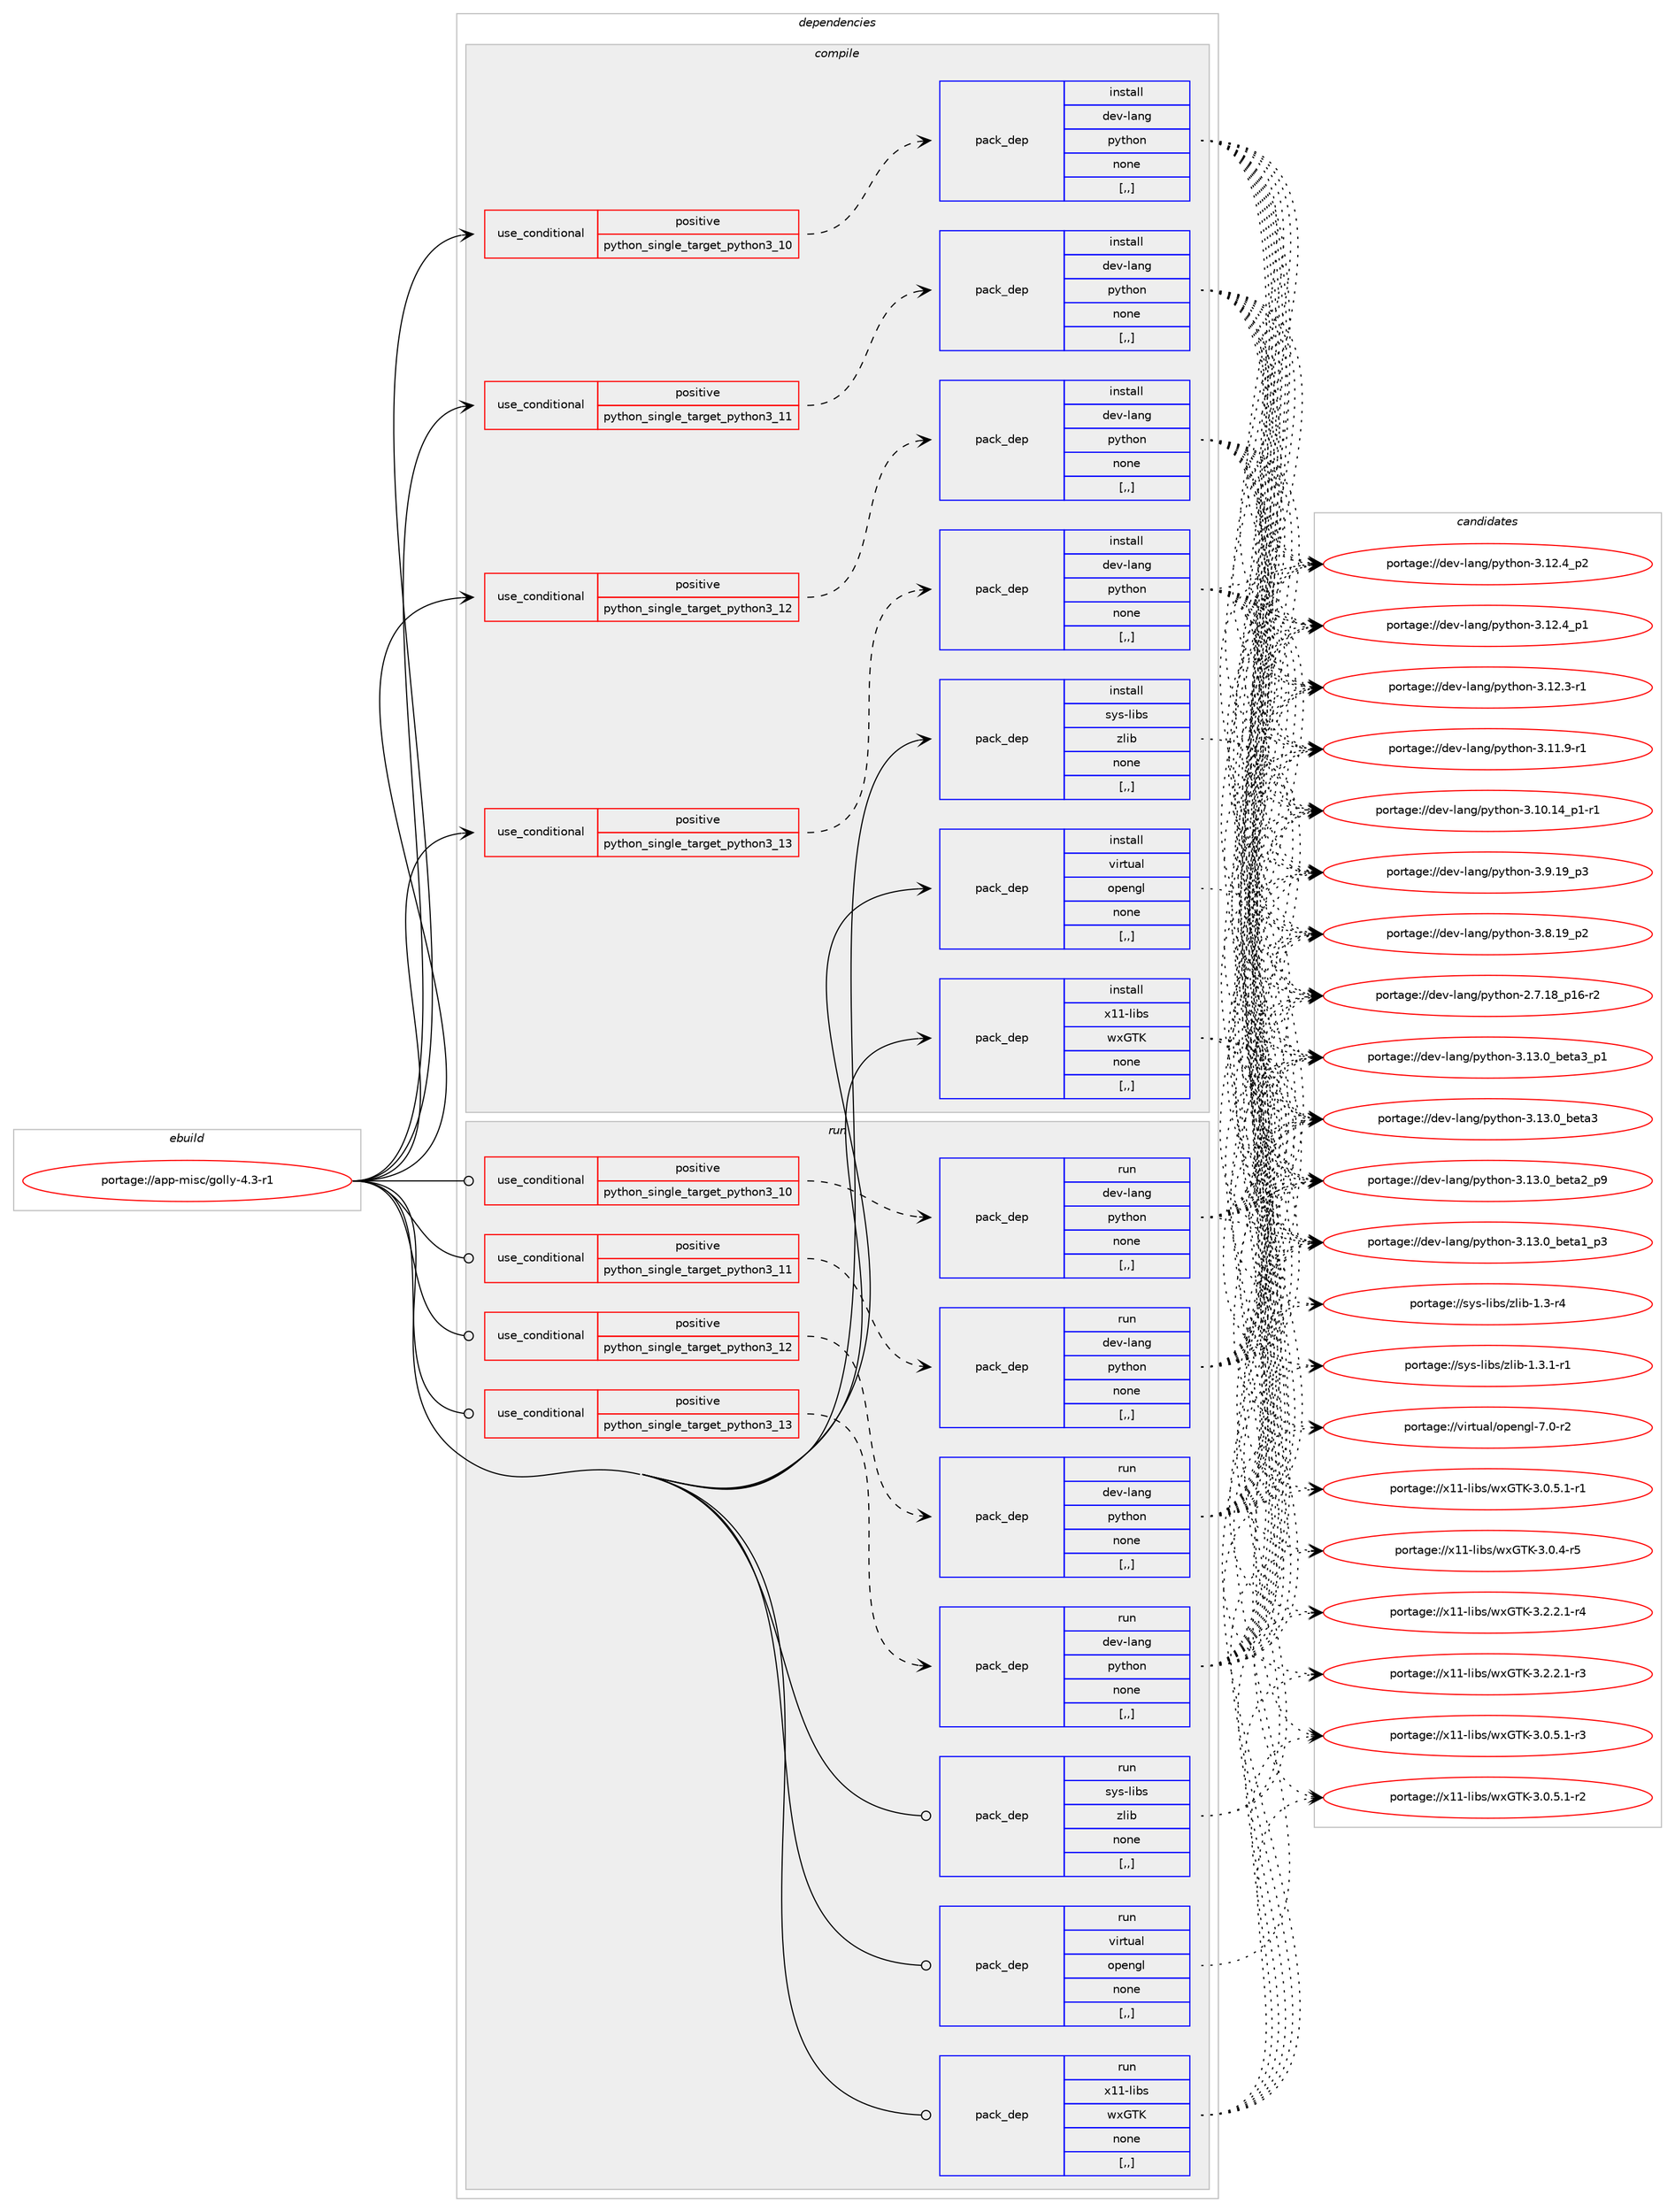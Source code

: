 digraph prolog {

# *************
# Graph options
# *************

newrank=true;
concentrate=true;
compound=true;
graph [rankdir=LR,fontname=Helvetica,fontsize=10,ranksep=1.5];#, ranksep=2.5, nodesep=0.2];
edge  [arrowhead=vee];
node  [fontname=Helvetica,fontsize=10];

# **********
# The ebuild
# **********

subgraph cluster_leftcol {
color=gray;
rank=same;
label=<<i>ebuild</i>>;
id [label="portage://app-misc/golly-4.3-r1", color=red, width=4, href="../app-misc/golly-4.3-r1.svg"];
}

# ****************
# The dependencies
# ****************

subgraph cluster_midcol {
color=gray;
label=<<i>dependencies</i>>;
subgraph cluster_compile {
fillcolor="#eeeeee";
style=filled;
label=<<i>compile</i>>;
subgraph cond11886 {
dependency41168 [label=<<TABLE BORDER="0" CELLBORDER="1" CELLSPACING="0" CELLPADDING="4"><TR><TD ROWSPAN="3" CELLPADDING="10">use_conditional</TD></TR><TR><TD>positive</TD></TR><TR><TD>python_single_target_python3_10</TD></TR></TABLE>>, shape=none, color=red];
subgraph pack28901 {
dependency41169 [label=<<TABLE BORDER="0" CELLBORDER="1" CELLSPACING="0" CELLPADDING="4" WIDTH="220"><TR><TD ROWSPAN="6" CELLPADDING="30">pack_dep</TD></TR><TR><TD WIDTH="110">install</TD></TR><TR><TD>dev-lang</TD></TR><TR><TD>python</TD></TR><TR><TD>none</TD></TR><TR><TD>[,,]</TD></TR></TABLE>>, shape=none, color=blue];
}
dependency41168:e -> dependency41169:w [weight=20,style="dashed",arrowhead="vee"];
}
id:e -> dependency41168:w [weight=20,style="solid",arrowhead="vee"];
subgraph cond11887 {
dependency41170 [label=<<TABLE BORDER="0" CELLBORDER="1" CELLSPACING="0" CELLPADDING="4"><TR><TD ROWSPAN="3" CELLPADDING="10">use_conditional</TD></TR><TR><TD>positive</TD></TR><TR><TD>python_single_target_python3_11</TD></TR></TABLE>>, shape=none, color=red];
subgraph pack28902 {
dependency41171 [label=<<TABLE BORDER="0" CELLBORDER="1" CELLSPACING="0" CELLPADDING="4" WIDTH="220"><TR><TD ROWSPAN="6" CELLPADDING="30">pack_dep</TD></TR><TR><TD WIDTH="110">install</TD></TR><TR><TD>dev-lang</TD></TR><TR><TD>python</TD></TR><TR><TD>none</TD></TR><TR><TD>[,,]</TD></TR></TABLE>>, shape=none, color=blue];
}
dependency41170:e -> dependency41171:w [weight=20,style="dashed",arrowhead="vee"];
}
id:e -> dependency41170:w [weight=20,style="solid",arrowhead="vee"];
subgraph cond11888 {
dependency41172 [label=<<TABLE BORDER="0" CELLBORDER="1" CELLSPACING="0" CELLPADDING="4"><TR><TD ROWSPAN="3" CELLPADDING="10">use_conditional</TD></TR><TR><TD>positive</TD></TR><TR><TD>python_single_target_python3_12</TD></TR></TABLE>>, shape=none, color=red];
subgraph pack28903 {
dependency41173 [label=<<TABLE BORDER="0" CELLBORDER="1" CELLSPACING="0" CELLPADDING="4" WIDTH="220"><TR><TD ROWSPAN="6" CELLPADDING="30">pack_dep</TD></TR><TR><TD WIDTH="110">install</TD></TR><TR><TD>dev-lang</TD></TR><TR><TD>python</TD></TR><TR><TD>none</TD></TR><TR><TD>[,,]</TD></TR></TABLE>>, shape=none, color=blue];
}
dependency41172:e -> dependency41173:w [weight=20,style="dashed",arrowhead="vee"];
}
id:e -> dependency41172:w [weight=20,style="solid",arrowhead="vee"];
subgraph cond11889 {
dependency41174 [label=<<TABLE BORDER="0" CELLBORDER="1" CELLSPACING="0" CELLPADDING="4"><TR><TD ROWSPAN="3" CELLPADDING="10">use_conditional</TD></TR><TR><TD>positive</TD></TR><TR><TD>python_single_target_python3_13</TD></TR></TABLE>>, shape=none, color=red];
subgraph pack28904 {
dependency41175 [label=<<TABLE BORDER="0" CELLBORDER="1" CELLSPACING="0" CELLPADDING="4" WIDTH="220"><TR><TD ROWSPAN="6" CELLPADDING="30">pack_dep</TD></TR><TR><TD WIDTH="110">install</TD></TR><TR><TD>dev-lang</TD></TR><TR><TD>python</TD></TR><TR><TD>none</TD></TR><TR><TD>[,,]</TD></TR></TABLE>>, shape=none, color=blue];
}
dependency41174:e -> dependency41175:w [weight=20,style="dashed",arrowhead="vee"];
}
id:e -> dependency41174:w [weight=20,style="solid",arrowhead="vee"];
subgraph pack28905 {
dependency41176 [label=<<TABLE BORDER="0" CELLBORDER="1" CELLSPACING="0" CELLPADDING="4" WIDTH="220"><TR><TD ROWSPAN="6" CELLPADDING="30">pack_dep</TD></TR><TR><TD WIDTH="110">install</TD></TR><TR><TD>sys-libs</TD></TR><TR><TD>zlib</TD></TR><TR><TD>none</TD></TR><TR><TD>[,,]</TD></TR></TABLE>>, shape=none, color=blue];
}
id:e -> dependency41176:w [weight=20,style="solid",arrowhead="vee"];
subgraph pack28906 {
dependency41177 [label=<<TABLE BORDER="0" CELLBORDER="1" CELLSPACING="0" CELLPADDING="4" WIDTH="220"><TR><TD ROWSPAN="6" CELLPADDING="30">pack_dep</TD></TR><TR><TD WIDTH="110">install</TD></TR><TR><TD>virtual</TD></TR><TR><TD>opengl</TD></TR><TR><TD>none</TD></TR><TR><TD>[,,]</TD></TR></TABLE>>, shape=none, color=blue];
}
id:e -> dependency41177:w [weight=20,style="solid",arrowhead="vee"];
subgraph pack28907 {
dependency41178 [label=<<TABLE BORDER="0" CELLBORDER="1" CELLSPACING="0" CELLPADDING="4" WIDTH="220"><TR><TD ROWSPAN="6" CELLPADDING="30">pack_dep</TD></TR><TR><TD WIDTH="110">install</TD></TR><TR><TD>x11-libs</TD></TR><TR><TD>wxGTK</TD></TR><TR><TD>none</TD></TR><TR><TD>[,,]</TD></TR></TABLE>>, shape=none, color=blue];
}
id:e -> dependency41178:w [weight=20,style="solid",arrowhead="vee"];
}
subgraph cluster_compileandrun {
fillcolor="#eeeeee";
style=filled;
label=<<i>compile and run</i>>;
}
subgraph cluster_run {
fillcolor="#eeeeee";
style=filled;
label=<<i>run</i>>;
subgraph cond11890 {
dependency41179 [label=<<TABLE BORDER="0" CELLBORDER="1" CELLSPACING="0" CELLPADDING="4"><TR><TD ROWSPAN="3" CELLPADDING="10">use_conditional</TD></TR><TR><TD>positive</TD></TR><TR><TD>python_single_target_python3_10</TD></TR></TABLE>>, shape=none, color=red];
subgraph pack28908 {
dependency41180 [label=<<TABLE BORDER="0" CELLBORDER="1" CELLSPACING="0" CELLPADDING="4" WIDTH="220"><TR><TD ROWSPAN="6" CELLPADDING="30">pack_dep</TD></TR><TR><TD WIDTH="110">run</TD></TR><TR><TD>dev-lang</TD></TR><TR><TD>python</TD></TR><TR><TD>none</TD></TR><TR><TD>[,,]</TD></TR></TABLE>>, shape=none, color=blue];
}
dependency41179:e -> dependency41180:w [weight=20,style="dashed",arrowhead="vee"];
}
id:e -> dependency41179:w [weight=20,style="solid",arrowhead="odot"];
subgraph cond11891 {
dependency41181 [label=<<TABLE BORDER="0" CELLBORDER="1" CELLSPACING="0" CELLPADDING="4"><TR><TD ROWSPAN="3" CELLPADDING="10">use_conditional</TD></TR><TR><TD>positive</TD></TR><TR><TD>python_single_target_python3_11</TD></TR></TABLE>>, shape=none, color=red];
subgraph pack28909 {
dependency41182 [label=<<TABLE BORDER="0" CELLBORDER="1" CELLSPACING="0" CELLPADDING="4" WIDTH="220"><TR><TD ROWSPAN="6" CELLPADDING="30">pack_dep</TD></TR><TR><TD WIDTH="110">run</TD></TR><TR><TD>dev-lang</TD></TR><TR><TD>python</TD></TR><TR><TD>none</TD></TR><TR><TD>[,,]</TD></TR></TABLE>>, shape=none, color=blue];
}
dependency41181:e -> dependency41182:w [weight=20,style="dashed",arrowhead="vee"];
}
id:e -> dependency41181:w [weight=20,style="solid",arrowhead="odot"];
subgraph cond11892 {
dependency41183 [label=<<TABLE BORDER="0" CELLBORDER="1" CELLSPACING="0" CELLPADDING="4"><TR><TD ROWSPAN="3" CELLPADDING="10">use_conditional</TD></TR><TR><TD>positive</TD></TR><TR><TD>python_single_target_python3_12</TD></TR></TABLE>>, shape=none, color=red];
subgraph pack28910 {
dependency41184 [label=<<TABLE BORDER="0" CELLBORDER="1" CELLSPACING="0" CELLPADDING="4" WIDTH="220"><TR><TD ROWSPAN="6" CELLPADDING="30">pack_dep</TD></TR><TR><TD WIDTH="110">run</TD></TR><TR><TD>dev-lang</TD></TR><TR><TD>python</TD></TR><TR><TD>none</TD></TR><TR><TD>[,,]</TD></TR></TABLE>>, shape=none, color=blue];
}
dependency41183:e -> dependency41184:w [weight=20,style="dashed",arrowhead="vee"];
}
id:e -> dependency41183:w [weight=20,style="solid",arrowhead="odot"];
subgraph cond11893 {
dependency41185 [label=<<TABLE BORDER="0" CELLBORDER="1" CELLSPACING="0" CELLPADDING="4"><TR><TD ROWSPAN="3" CELLPADDING="10">use_conditional</TD></TR><TR><TD>positive</TD></TR><TR><TD>python_single_target_python3_13</TD></TR></TABLE>>, shape=none, color=red];
subgraph pack28911 {
dependency41186 [label=<<TABLE BORDER="0" CELLBORDER="1" CELLSPACING="0" CELLPADDING="4" WIDTH="220"><TR><TD ROWSPAN="6" CELLPADDING="30">pack_dep</TD></TR><TR><TD WIDTH="110">run</TD></TR><TR><TD>dev-lang</TD></TR><TR><TD>python</TD></TR><TR><TD>none</TD></TR><TR><TD>[,,]</TD></TR></TABLE>>, shape=none, color=blue];
}
dependency41185:e -> dependency41186:w [weight=20,style="dashed",arrowhead="vee"];
}
id:e -> dependency41185:w [weight=20,style="solid",arrowhead="odot"];
subgraph pack28912 {
dependency41187 [label=<<TABLE BORDER="0" CELLBORDER="1" CELLSPACING="0" CELLPADDING="4" WIDTH="220"><TR><TD ROWSPAN="6" CELLPADDING="30">pack_dep</TD></TR><TR><TD WIDTH="110">run</TD></TR><TR><TD>sys-libs</TD></TR><TR><TD>zlib</TD></TR><TR><TD>none</TD></TR><TR><TD>[,,]</TD></TR></TABLE>>, shape=none, color=blue];
}
id:e -> dependency41187:w [weight=20,style="solid",arrowhead="odot"];
subgraph pack28913 {
dependency41188 [label=<<TABLE BORDER="0" CELLBORDER="1" CELLSPACING="0" CELLPADDING="4" WIDTH="220"><TR><TD ROWSPAN="6" CELLPADDING="30">pack_dep</TD></TR><TR><TD WIDTH="110">run</TD></TR><TR><TD>virtual</TD></TR><TR><TD>opengl</TD></TR><TR><TD>none</TD></TR><TR><TD>[,,]</TD></TR></TABLE>>, shape=none, color=blue];
}
id:e -> dependency41188:w [weight=20,style="solid",arrowhead="odot"];
subgraph pack28914 {
dependency41189 [label=<<TABLE BORDER="0" CELLBORDER="1" CELLSPACING="0" CELLPADDING="4" WIDTH="220"><TR><TD ROWSPAN="6" CELLPADDING="30">pack_dep</TD></TR><TR><TD WIDTH="110">run</TD></TR><TR><TD>x11-libs</TD></TR><TR><TD>wxGTK</TD></TR><TR><TD>none</TD></TR><TR><TD>[,,]</TD></TR></TABLE>>, shape=none, color=blue];
}
id:e -> dependency41189:w [weight=20,style="solid",arrowhead="odot"];
}
}

# **************
# The candidates
# **************

subgraph cluster_choices {
rank=same;
color=gray;
label=<<i>candidates</i>>;

subgraph choice28901 {
color=black;
nodesep=1;
choice10010111845108971101034711212111610411111045514649514648959810111697519511249 [label="portage://dev-lang/python-3.13.0_beta3_p1", color=red, width=4,href="../dev-lang/python-3.13.0_beta3_p1.svg"];
choice1001011184510897110103471121211161041111104551464951464895981011169751 [label="portage://dev-lang/python-3.13.0_beta3", color=red, width=4,href="../dev-lang/python-3.13.0_beta3.svg"];
choice10010111845108971101034711212111610411111045514649514648959810111697509511257 [label="portage://dev-lang/python-3.13.0_beta2_p9", color=red, width=4,href="../dev-lang/python-3.13.0_beta2_p9.svg"];
choice10010111845108971101034711212111610411111045514649514648959810111697499511251 [label="portage://dev-lang/python-3.13.0_beta1_p3", color=red, width=4,href="../dev-lang/python-3.13.0_beta1_p3.svg"];
choice100101118451089711010347112121116104111110455146495046529511250 [label="portage://dev-lang/python-3.12.4_p2", color=red, width=4,href="../dev-lang/python-3.12.4_p2.svg"];
choice100101118451089711010347112121116104111110455146495046529511249 [label="portage://dev-lang/python-3.12.4_p1", color=red, width=4,href="../dev-lang/python-3.12.4_p1.svg"];
choice100101118451089711010347112121116104111110455146495046514511449 [label="portage://dev-lang/python-3.12.3-r1", color=red, width=4,href="../dev-lang/python-3.12.3-r1.svg"];
choice100101118451089711010347112121116104111110455146494946574511449 [label="portage://dev-lang/python-3.11.9-r1", color=red, width=4,href="../dev-lang/python-3.11.9-r1.svg"];
choice100101118451089711010347112121116104111110455146494846495295112494511449 [label="portage://dev-lang/python-3.10.14_p1-r1", color=red, width=4,href="../dev-lang/python-3.10.14_p1-r1.svg"];
choice100101118451089711010347112121116104111110455146574649579511251 [label="portage://dev-lang/python-3.9.19_p3", color=red, width=4,href="../dev-lang/python-3.9.19_p3.svg"];
choice100101118451089711010347112121116104111110455146564649579511250 [label="portage://dev-lang/python-3.8.19_p2", color=red, width=4,href="../dev-lang/python-3.8.19_p2.svg"];
choice100101118451089711010347112121116104111110455046554649569511249544511450 [label="portage://dev-lang/python-2.7.18_p16-r2", color=red, width=4,href="../dev-lang/python-2.7.18_p16-r2.svg"];
dependency41169:e -> choice10010111845108971101034711212111610411111045514649514648959810111697519511249:w [style=dotted,weight="100"];
dependency41169:e -> choice1001011184510897110103471121211161041111104551464951464895981011169751:w [style=dotted,weight="100"];
dependency41169:e -> choice10010111845108971101034711212111610411111045514649514648959810111697509511257:w [style=dotted,weight="100"];
dependency41169:e -> choice10010111845108971101034711212111610411111045514649514648959810111697499511251:w [style=dotted,weight="100"];
dependency41169:e -> choice100101118451089711010347112121116104111110455146495046529511250:w [style=dotted,weight="100"];
dependency41169:e -> choice100101118451089711010347112121116104111110455146495046529511249:w [style=dotted,weight="100"];
dependency41169:e -> choice100101118451089711010347112121116104111110455146495046514511449:w [style=dotted,weight="100"];
dependency41169:e -> choice100101118451089711010347112121116104111110455146494946574511449:w [style=dotted,weight="100"];
dependency41169:e -> choice100101118451089711010347112121116104111110455146494846495295112494511449:w [style=dotted,weight="100"];
dependency41169:e -> choice100101118451089711010347112121116104111110455146574649579511251:w [style=dotted,weight="100"];
dependency41169:e -> choice100101118451089711010347112121116104111110455146564649579511250:w [style=dotted,weight="100"];
dependency41169:e -> choice100101118451089711010347112121116104111110455046554649569511249544511450:w [style=dotted,weight="100"];
}
subgraph choice28902 {
color=black;
nodesep=1;
choice10010111845108971101034711212111610411111045514649514648959810111697519511249 [label="portage://dev-lang/python-3.13.0_beta3_p1", color=red, width=4,href="../dev-lang/python-3.13.0_beta3_p1.svg"];
choice1001011184510897110103471121211161041111104551464951464895981011169751 [label="portage://dev-lang/python-3.13.0_beta3", color=red, width=4,href="../dev-lang/python-3.13.0_beta3.svg"];
choice10010111845108971101034711212111610411111045514649514648959810111697509511257 [label="portage://dev-lang/python-3.13.0_beta2_p9", color=red, width=4,href="../dev-lang/python-3.13.0_beta2_p9.svg"];
choice10010111845108971101034711212111610411111045514649514648959810111697499511251 [label="portage://dev-lang/python-3.13.0_beta1_p3", color=red, width=4,href="../dev-lang/python-3.13.0_beta1_p3.svg"];
choice100101118451089711010347112121116104111110455146495046529511250 [label="portage://dev-lang/python-3.12.4_p2", color=red, width=4,href="../dev-lang/python-3.12.4_p2.svg"];
choice100101118451089711010347112121116104111110455146495046529511249 [label="portage://dev-lang/python-3.12.4_p1", color=red, width=4,href="../dev-lang/python-3.12.4_p1.svg"];
choice100101118451089711010347112121116104111110455146495046514511449 [label="portage://dev-lang/python-3.12.3-r1", color=red, width=4,href="../dev-lang/python-3.12.3-r1.svg"];
choice100101118451089711010347112121116104111110455146494946574511449 [label="portage://dev-lang/python-3.11.9-r1", color=red, width=4,href="../dev-lang/python-3.11.9-r1.svg"];
choice100101118451089711010347112121116104111110455146494846495295112494511449 [label="portage://dev-lang/python-3.10.14_p1-r1", color=red, width=4,href="../dev-lang/python-3.10.14_p1-r1.svg"];
choice100101118451089711010347112121116104111110455146574649579511251 [label="portage://dev-lang/python-3.9.19_p3", color=red, width=4,href="../dev-lang/python-3.9.19_p3.svg"];
choice100101118451089711010347112121116104111110455146564649579511250 [label="portage://dev-lang/python-3.8.19_p2", color=red, width=4,href="../dev-lang/python-3.8.19_p2.svg"];
choice100101118451089711010347112121116104111110455046554649569511249544511450 [label="portage://dev-lang/python-2.7.18_p16-r2", color=red, width=4,href="../dev-lang/python-2.7.18_p16-r2.svg"];
dependency41171:e -> choice10010111845108971101034711212111610411111045514649514648959810111697519511249:w [style=dotted,weight="100"];
dependency41171:e -> choice1001011184510897110103471121211161041111104551464951464895981011169751:w [style=dotted,weight="100"];
dependency41171:e -> choice10010111845108971101034711212111610411111045514649514648959810111697509511257:w [style=dotted,weight="100"];
dependency41171:e -> choice10010111845108971101034711212111610411111045514649514648959810111697499511251:w [style=dotted,weight="100"];
dependency41171:e -> choice100101118451089711010347112121116104111110455146495046529511250:w [style=dotted,weight="100"];
dependency41171:e -> choice100101118451089711010347112121116104111110455146495046529511249:w [style=dotted,weight="100"];
dependency41171:e -> choice100101118451089711010347112121116104111110455146495046514511449:w [style=dotted,weight="100"];
dependency41171:e -> choice100101118451089711010347112121116104111110455146494946574511449:w [style=dotted,weight="100"];
dependency41171:e -> choice100101118451089711010347112121116104111110455146494846495295112494511449:w [style=dotted,weight="100"];
dependency41171:e -> choice100101118451089711010347112121116104111110455146574649579511251:w [style=dotted,weight="100"];
dependency41171:e -> choice100101118451089711010347112121116104111110455146564649579511250:w [style=dotted,weight="100"];
dependency41171:e -> choice100101118451089711010347112121116104111110455046554649569511249544511450:w [style=dotted,weight="100"];
}
subgraph choice28903 {
color=black;
nodesep=1;
choice10010111845108971101034711212111610411111045514649514648959810111697519511249 [label="portage://dev-lang/python-3.13.0_beta3_p1", color=red, width=4,href="../dev-lang/python-3.13.0_beta3_p1.svg"];
choice1001011184510897110103471121211161041111104551464951464895981011169751 [label="portage://dev-lang/python-3.13.0_beta3", color=red, width=4,href="../dev-lang/python-3.13.0_beta3.svg"];
choice10010111845108971101034711212111610411111045514649514648959810111697509511257 [label="portage://dev-lang/python-3.13.0_beta2_p9", color=red, width=4,href="../dev-lang/python-3.13.0_beta2_p9.svg"];
choice10010111845108971101034711212111610411111045514649514648959810111697499511251 [label="portage://dev-lang/python-3.13.0_beta1_p3", color=red, width=4,href="../dev-lang/python-3.13.0_beta1_p3.svg"];
choice100101118451089711010347112121116104111110455146495046529511250 [label="portage://dev-lang/python-3.12.4_p2", color=red, width=4,href="../dev-lang/python-3.12.4_p2.svg"];
choice100101118451089711010347112121116104111110455146495046529511249 [label="portage://dev-lang/python-3.12.4_p1", color=red, width=4,href="../dev-lang/python-3.12.4_p1.svg"];
choice100101118451089711010347112121116104111110455146495046514511449 [label="portage://dev-lang/python-3.12.3-r1", color=red, width=4,href="../dev-lang/python-3.12.3-r1.svg"];
choice100101118451089711010347112121116104111110455146494946574511449 [label="portage://dev-lang/python-3.11.9-r1", color=red, width=4,href="../dev-lang/python-3.11.9-r1.svg"];
choice100101118451089711010347112121116104111110455146494846495295112494511449 [label="portage://dev-lang/python-3.10.14_p1-r1", color=red, width=4,href="../dev-lang/python-3.10.14_p1-r1.svg"];
choice100101118451089711010347112121116104111110455146574649579511251 [label="portage://dev-lang/python-3.9.19_p3", color=red, width=4,href="../dev-lang/python-3.9.19_p3.svg"];
choice100101118451089711010347112121116104111110455146564649579511250 [label="portage://dev-lang/python-3.8.19_p2", color=red, width=4,href="../dev-lang/python-3.8.19_p2.svg"];
choice100101118451089711010347112121116104111110455046554649569511249544511450 [label="portage://dev-lang/python-2.7.18_p16-r2", color=red, width=4,href="../dev-lang/python-2.7.18_p16-r2.svg"];
dependency41173:e -> choice10010111845108971101034711212111610411111045514649514648959810111697519511249:w [style=dotted,weight="100"];
dependency41173:e -> choice1001011184510897110103471121211161041111104551464951464895981011169751:w [style=dotted,weight="100"];
dependency41173:e -> choice10010111845108971101034711212111610411111045514649514648959810111697509511257:w [style=dotted,weight="100"];
dependency41173:e -> choice10010111845108971101034711212111610411111045514649514648959810111697499511251:w [style=dotted,weight="100"];
dependency41173:e -> choice100101118451089711010347112121116104111110455146495046529511250:w [style=dotted,weight="100"];
dependency41173:e -> choice100101118451089711010347112121116104111110455146495046529511249:w [style=dotted,weight="100"];
dependency41173:e -> choice100101118451089711010347112121116104111110455146495046514511449:w [style=dotted,weight="100"];
dependency41173:e -> choice100101118451089711010347112121116104111110455146494946574511449:w [style=dotted,weight="100"];
dependency41173:e -> choice100101118451089711010347112121116104111110455146494846495295112494511449:w [style=dotted,weight="100"];
dependency41173:e -> choice100101118451089711010347112121116104111110455146574649579511251:w [style=dotted,weight="100"];
dependency41173:e -> choice100101118451089711010347112121116104111110455146564649579511250:w [style=dotted,weight="100"];
dependency41173:e -> choice100101118451089711010347112121116104111110455046554649569511249544511450:w [style=dotted,weight="100"];
}
subgraph choice28904 {
color=black;
nodesep=1;
choice10010111845108971101034711212111610411111045514649514648959810111697519511249 [label="portage://dev-lang/python-3.13.0_beta3_p1", color=red, width=4,href="../dev-lang/python-3.13.0_beta3_p1.svg"];
choice1001011184510897110103471121211161041111104551464951464895981011169751 [label="portage://dev-lang/python-3.13.0_beta3", color=red, width=4,href="../dev-lang/python-3.13.0_beta3.svg"];
choice10010111845108971101034711212111610411111045514649514648959810111697509511257 [label="portage://dev-lang/python-3.13.0_beta2_p9", color=red, width=4,href="../dev-lang/python-3.13.0_beta2_p9.svg"];
choice10010111845108971101034711212111610411111045514649514648959810111697499511251 [label="portage://dev-lang/python-3.13.0_beta1_p3", color=red, width=4,href="../dev-lang/python-3.13.0_beta1_p3.svg"];
choice100101118451089711010347112121116104111110455146495046529511250 [label="portage://dev-lang/python-3.12.4_p2", color=red, width=4,href="../dev-lang/python-3.12.4_p2.svg"];
choice100101118451089711010347112121116104111110455146495046529511249 [label="portage://dev-lang/python-3.12.4_p1", color=red, width=4,href="../dev-lang/python-3.12.4_p1.svg"];
choice100101118451089711010347112121116104111110455146495046514511449 [label="portage://dev-lang/python-3.12.3-r1", color=red, width=4,href="../dev-lang/python-3.12.3-r1.svg"];
choice100101118451089711010347112121116104111110455146494946574511449 [label="portage://dev-lang/python-3.11.9-r1", color=red, width=4,href="../dev-lang/python-3.11.9-r1.svg"];
choice100101118451089711010347112121116104111110455146494846495295112494511449 [label="portage://dev-lang/python-3.10.14_p1-r1", color=red, width=4,href="../dev-lang/python-3.10.14_p1-r1.svg"];
choice100101118451089711010347112121116104111110455146574649579511251 [label="portage://dev-lang/python-3.9.19_p3", color=red, width=4,href="../dev-lang/python-3.9.19_p3.svg"];
choice100101118451089711010347112121116104111110455146564649579511250 [label="portage://dev-lang/python-3.8.19_p2", color=red, width=4,href="../dev-lang/python-3.8.19_p2.svg"];
choice100101118451089711010347112121116104111110455046554649569511249544511450 [label="portage://dev-lang/python-2.7.18_p16-r2", color=red, width=4,href="../dev-lang/python-2.7.18_p16-r2.svg"];
dependency41175:e -> choice10010111845108971101034711212111610411111045514649514648959810111697519511249:w [style=dotted,weight="100"];
dependency41175:e -> choice1001011184510897110103471121211161041111104551464951464895981011169751:w [style=dotted,weight="100"];
dependency41175:e -> choice10010111845108971101034711212111610411111045514649514648959810111697509511257:w [style=dotted,weight="100"];
dependency41175:e -> choice10010111845108971101034711212111610411111045514649514648959810111697499511251:w [style=dotted,weight="100"];
dependency41175:e -> choice100101118451089711010347112121116104111110455146495046529511250:w [style=dotted,weight="100"];
dependency41175:e -> choice100101118451089711010347112121116104111110455146495046529511249:w [style=dotted,weight="100"];
dependency41175:e -> choice100101118451089711010347112121116104111110455146495046514511449:w [style=dotted,weight="100"];
dependency41175:e -> choice100101118451089711010347112121116104111110455146494946574511449:w [style=dotted,weight="100"];
dependency41175:e -> choice100101118451089711010347112121116104111110455146494846495295112494511449:w [style=dotted,weight="100"];
dependency41175:e -> choice100101118451089711010347112121116104111110455146574649579511251:w [style=dotted,weight="100"];
dependency41175:e -> choice100101118451089711010347112121116104111110455146564649579511250:w [style=dotted,weight="100"];
dependency41175:e -> choice100101118451089711010347112121116104111110455046554649569511249544511450:w [style=dotted,weight="100"];
}
subgraph choice28905 {
color=black;
nodesep=1;
choice115121115451081059811547122108105984549465146494511449 [label="portage://sys-libs/zlib-1.3.1-r1", color=red, width=4,href="../sys-libs/zlib-1.3.1-r1.svg"];
choice11512111545108105981154712210810598454946514511452 [label="portage://sys-libs/zlib-1.3-r4", color=red, width=4,href="../sys-libs/zlib-1.3-r4.svg"];
dependency41176:e -> choice115121115451081059811547122108105984549465146494511449:w [style=dotted,weight="100"];
dependency41176:e -> choice11512111545108105981154712210810598454946514511452:w [style=dotted,weight="100"];
}
subgraph choice28906 {
color=black;
nodesep=1;
choice1181051141161179710847111112101110103108455546484511450 [label="portage://virtual/opengl-7.0-r2", color=red, width=4,href="../virtual/opengl-7.0-r2.svg"];
dependency41177:e -> choice1181051141161179710847111112101110103108455546484511450:w [style=dotted,weight="100"];
}
subgraph choice28907 {
color=black;
nodesep=1;
choice120494945108105981154711912071847545514650465046494511452 [label="portage://x11-libs/wxGTK-3.2.2.1-r4", color=red, width=4,href="../x11-libs/wxGTK-3.2.2.1-r4.svg"];
choice120494945108105981154711912071847545514650465046494511451 [label="portage://x11-libs/wxGTK-3.2.2.1-r3", color=red, width=4,href="../x11-libs/wxGTK-3.2.2.1-r3.svg"];
choice120494945108105981154711912071847545514648465346494511451 [label="portage://x11-libs/wxGTK-3.0.5.1-r3", color=red, width=4,href="../x11-libs/wxGTK-3.0.5.1-r3.svg"];
choice120494945108105981154711912071847545514648465346494511450 [label="portage://x11-libs/wxGTK-3.0.5.1-r2", color=red, width=4,href="../x11-libs/wxGTK-3.0.5.1-r2.svg"];
choice120494945108105981154711912071847545514648465346494511449 [label="portage://x11-libs/wxGTK-3.0.5.1-r1", color=red, width=4,href="../x11-libs/wxGTK-3.0.5.1-r1.svg"];
choice12049494510810598115471191207184754551464846524511453 [label="portage://x11-libs/wxGTK-3.0.4-r5", color=red, width=4,href="../x11-libs/wxGTK-3.0.4-r5.svg"];
dependency41178:e -> choice120494945108105981154711912071847545514650465046494511452:w [style=dotted,weight="100"];
dependency41178:e -> choice120494945108105981154711912071847545514650465046494511451:w [style=dotted,weight="100"];
dependency41178:e -> choice120494945108105981154711912071847545514648465346494511451:w [style=dotted,weight="100"];
dependency41178:e -> choice120494945108105981154711912071847545514648465346494511450:w [style=dotted,weight="100"];
dependency41178:e -> choice120494945108105981154711912071847545514648465346494511449:w [style=dotted,weight="100"];
dependency41178:e -> choice12049494510810598115471191207184754551464846524511453:w [style=dotted,weight="100"];
}
subgraph choice28908 {
color=black;
nodesep=1;
choice10010111845108971101034711212111610411111045514649514648959810111697519511249 [label="portage://dev-lang/python-3.13.0_beta3_p1", color=red, width=4,href="../dev-lang/python-3.13.0_beta3_p1.svg"];
choice1001011184510897110103471121211161041111104551464951464895981011169751 [label="portage://dev-lang/python-3.13.0_beta3", color=red, width=4,href="../dev-lang/python-3.13.0_beta3.svg"];
choice10010111845108971101034711212111610411111045514649514648959810111697509511257 [label="portage://dev-lang/python-3.13.0_beta2_p9", color=red, width=4,href="../dev-lang/python-3.13.0_beta2_p9.svg"];
choice10010111845108971101034711212111610411111045514649514648959810111697499511251 [label="portage://dev-lang/python-3.13.0_beta1_p3", color=red, width=4,href="../dev-lang/python-3.13.0_beta1_p3.svg"];
choice100101118451089711010347112121116104111110455146495046529511250 [label="portage://dev-lang/python-3.12.4_p2", color=red, width=4,href="../dev-lang/python-3.12.4_p2.svg"];
choice100101118451089711010347112121116104111110455146495046529511249 [label="portage://dev-lang/python-3.12.4_p1", color=red, width=4,href="../dev-lang/python-3.12.4_p1.svg"];
choice100101118451089711010347112121116104111110455146495046514511449 [label="portage://dev-lang/python-3.12.3-r1", color=red, width=4,href="../dev-lang/python-3.12.3-r1.svg"];
choice100101118451089711010347112121116104111110455146494946574511449 [label="portage://dev-lang/python-3.11.9-r1", color=red, width=4,href="../dev-lang/python-3.11.9-r1.svg"];
choice100101118451089711010347112121116104111110455146494846495295112494511449 [label="portage://dev-lang/python-3.10.14_p1-r1", color=red, width=4,href="../dev-lang/python-3.10.14_p1-r1.svg"];
choice100101118451089711010347112121116104111110455146574649579511251 [label="portage://dev-lang/python-3.9.19_p3", color=red, width=4,href="../dev-lang/python-3.9.19_p3.svg"];
choice100101118451089711010347112121116104111110455146564649579511250 [label="portage://dev-lang/python-3.8.19_p2", color=red, width=4,href="../dev-lang/python-3.8.19_p2.svg"];
choice100101118451089711010347112121116104111110455046554649569511249544511450 [label="portage://dev-lang/python-2.7.18_p16-r2", color=red, width=4,href="../dev-lang/python-2.7.18_p16-r2.svg"];
dependency41180:e -> choice10010111845108971101034711212111610411111045514649514648959810111697519511249:w [style=dotted,weight="100"];
dependency41180:e -> choice1001011184510897110103471121211161041111104551464951464895981011169751:w [style=dotted,weight="100"];
dependency41180:e -> choice10010111845108971101034711212111610411111045514649514648959810111697509511257:w [style=dotted,weight="100"];
dependency41180:e -> choice10010111845108971101034711212111610411111045514649514648959810111697499511251:w [style=dotted,weight="100"];
dependency41180:e -> choice100101118451089711010347112121116104111110455146495046529511250:w [style=dotted,weight="100"];
dependency41180:e -> choice100101118451089711010347112121116104111110455146495046529511249:w [style=dotted,weight="100"];
dependency41180:e -> choice100101118451089711010347112121116104111110455146495046514511449:w [style=dotted,weight="100"];
dependency41180:e -> choice100101118451089711010347112121116104111110455146494946574511449:w [style=dotted,weight="100"];
dependency41180:e -> choice100101118451089711010347112121116104111110455146494846495295112494511449:w [style=dotted,weight="100"];
dependency41180:e -> choice100101118451089711010347112121116104111110455146574649579511251:w [style=dotted,weight="100"];
dependency41180:e -> choice100101118451089711010347112121116104111110455146564649579511250:w [style=dotted,weight="100"];
dependency41180:e -> choice100101118451089711010347112121116104111110455046554649569511249544511450:w [style=dotted,weight="100"];
}
subgraph choice28909 {
color=black;
nodesep=1;
choice10010111845108971101034711212111610411111045514649514648959810111697519511249 [label="portage://dev-lang/python-3.13.0_beta3_p1", color=red, width=4,href="../dev-lang/python-3.13.0_beta3_p1.svg"];
choice1001011184510897110103471121211161041111104551464951464895981011169751 [label="portage://dev-lang/python-3.13.0_beta3", color=red, width=4,href="../dev-lang/python-3.13.0_beta3.svg"];
choice10010111845108971101034711212111610411111045514649514648959810111697509511257 [label="portage://dev-lang/python-3.13.0_beta2_p9", color=red, width=4,href="../dev-lang/python-3.13.0_beta2_p9.svg"];
choice10010111845108971101034711212111610411111045514649514648959810111697499511251 [label="portage://dev-lang/python-3.13.0_beta1_p3", color=red, width=4,href="../dev-lang/python-3.13.0_beta1_p3.svg"];
choice100101118451089711010347112121116104111110455146495046529511250 [label="portage://dev-lang/python-3.12.4_p2", color=red, width=4,href="../dev-lang/python-3.12.4_p2.svg"];
choice100101118451089711010347112121116104111110455146495046529511249 [label="portage://dev-lang/python-3.12.4_p1", color=red, width=4,href="../dev-lang/python-3.12.4_p1.svg"];
choice100101118451089711010347112121116104111110455146495046514511449 [label="portage://dev-lang/python-3.12.3-r1", color=red, width=4,href="../dev-lang/python-3.12.3-r1.svg"];
choice100101118451089711010347112121116104111110455146494946574511449 [label="portage://dev-lang/python-3.11.9-r1", color=red, width=4,href="../dev-lang/python-3.11.9-r1.svg"];
choice100101118451089711010347112121116104111110455146494846495295112494511449 [label="portage://dev-lang/python-3.10.14_p1-r1", color=red, width=4,href="../dev-lang/python-3.10.14_p1-r1.svg"];
choice100101118451089711010347112121116104111110455146574649579511251 [label="portage://dev-lang/python-3.9.19_p3", color=red, width=4,href="../dev-lang/python-3.9.19_p3.svg"];
choice100101118451089711010347112121116104111110455146564649579511250 [label="portage://dev-lang/python-3.8.19_p2", color=red, width=4,href="../dev-lang/python-3.8.19_p2.svg"];
choice100101118451089711010347112121116104111110455046554649569511249544511450 [label="portage://dev-lang/python-2.7.18_p16-r2", color=red, width=4,href="../dev-lang/python-2.7.18_p16-r2.svg"];
dependency41182:e -> choice10010111845108971101034711212111610411111045514649514648959810111697519511249:w [style=dotted,weight="100"];
dependency41182:e -> choice1001011184510897110103471121211161041111104551464951464895981011169751:w [style=dotted,weight="100"];
dependency41182:e -> choice10010111845108971101034711212111610411111045514649514648959810111697509511257:w [style=dotted,weight="100"];
dependency41182:e -> choice10010111845108971101034711212111610411111045514649514648959810111697499511251:w [style=dotted,weight="100"];
dependency41182:e -> choice100101118451089711010347112121116104111110455146495046529511250:w [style=dotted,weight="100"];
dependency41182:e -> choice100101118451089711010347112121116104111110455146495046529511249:w [style=dotted,weight="100"];
dependency41182:e -> choice100101118451089711010347112121116104111110455146495046514511449:w [style=dotted,weight="100"];
dependency41182:e -> choice100101118451089711010347112121116104111110455146494946574511449:w [style=dotted,weight="100"];
dependency41182:e -> choice100101118451089711010347112121116104111110455146494846495295112494511449:w [style=dotted,weight="100"];
dependency41182:e -> choice100101118451089711010347112121116104111110455146574649579511251:w [style=dotted,weight="100"];
dependency41182:e -> choice100101118451089711010347112121116104111110455146564649579511250:w [style=dotted,weight="100"];
dependency41182:e -> choice100101118451089711010347112121116104111110455046554649569511249544511450:w [style=dotted,weight="100"];
}
subgraph choice28910 {
color=black;
nodesep=1;
choice10010111845108971101034711212111610411111045514649514648959810111697519511249 [label="portage://dev-lang/python-3.13.0_beta3_p1", color=red, width=4,href="../dev-lang/python-3.13.0_beta3_p1.svg"];
choice1001011184510897110103471121211161041111104551464951464895981011169751 [label="portage://dev-lang/python-3.13.0_beta3", color=red, width=4,href="../dev-lang/python-3.13.0_beta3.svg"];
choice10010111845108971101034711212111610411111045514649514648959810111697509511257 [label="portage://dev-lang/python-3.13.0_beta2_p9", color=red, width=4,href="../dev-lang/python-3.13.0_beta2_p9.svg"];
choice10010111845108971101034711212111610411111045514649514648959810111697499511251 [label="portage://dev-lang/python-3.13.0_beta1_p3", color=red, width=4,href="../dev-lang/python-3.13.0_beta1_p3.svg"];
choice100101118451089711010347112121116104111110455146495046529511250 [label="portage://dev-lang/python-3.12.4_p2", color=red, width=4,href="../dev-lang/python-3.12.4_p2.svg"];
choice100101118451089711010347112121116104111110455146495046529511249 [label="portage://dev-lang/python-3.12.4_p1", color=red, width=4,href="../dev-lang/python-3.12.4_p1.svg"];
choice100101118451089711010347112121116104111110455146495046514511449 [label="portage://dev-lang/python-3.12.3-r1", color=red, width=4,href="../dev-lang/python-3.12.3-r1.svg"];
choice100101118451089711010347112121116104111110455146494946574511449 [label="portage://dev-lang/python-3.11.9-r1", color=red, width=4,href="../dev-lang/python-3.11.9-r1.svg"];
choice100101118451089711010347112121116104111110455146494846495295112494511449 [label="portage://dev-lang/python-3.10.14_p1-r1", color=red, width=4,href="../dev-lang/python-3.10.14_p1-r1.svg"];
choice100101118451089711010347112121116104111110455146574649579511251 [label="portage://dev-lang/python-3.9.19_p3", color=red, width=4,href="../dev-lang/python-3.9.19_p3.svg"];
choice100101118451089711010347112121116104111110455146564649579511250 [label="portage://dev-lang/python-3.8.19_p2", color=red, width=4,href="../dev-lang/python-3.8.19_p2.svg"];
choice100101118451089711010347112121116104111110455046554649569511249544511450 [label="portage://dev-lang/python-2.7.18_p16-r2", color=red, width=4,href="../dev-lang/python-2.7.18_p16-r2.svg"];
dependency41184:e -> choice10010111845108971101034711212111610411111045514649514648959810111697519511249:w [style=dotted,weight="100"];
dependency41184:e -> choice1001011184510897110103471121211161041111104551464951464895981011169751:w [style=dotted,weight="100"];
dependency41184:e -> choice10010111845108971101034711212111610411111045514649514648959810111697509511257:w [style=dotted,weight="100"];
dependency41184:e -> choice10010111845108971101034711212111610411111045514649514648959810111697499511251:w [style=dotted,weight="100"];
dependency41184:e -> choice100101118451089711010347112121116104111110455146495046529511250:w [style=dotted,weight="100"];
dependency41184:e -> choice100101118451089711010347112121116104111110455146495046529511249:w [style=dotted,weight="100"];
dependency41184:e -> choice100101118451089711010347112121116104111110455146495046514511449:w [style=dotted,weight="100"];
dependency41184:e -> choice100101118451089711010347112121116104111110455146494946574511449:w [style=dotted,weight="100"];
dependency41184:e -> choice100101118451089711010347112121116104111110455146494846495295112494511449:w [style=dotted,weight="100"];
dependency41184:e -> choice100101118451089711010347112121116104111110455146574649579511251:w [style=dotted,weight="100"];
dependency41184:e -> choice100101118451089711010347112121116104111110455146564649579511250:w [style=dotted,weight="100"];
dependency41184:e -> choice100101118451089711010347112121116104111110455046554649569511249544511450:w [style=dotted,weight="100"];
}
subgraph choice28911 {
color=black;
nodesep=1;
choice10010111845108971101034711212111610411111045514649514648959810111697519511249 [label="portage://dev-lang/python-3.13.0_beta3_p1", color=red, width=4,href="../dev-lang/python-3.13.0_beta3_p1.svg"];
choice1001011184510897110103471121211161041111104551464951464895981011169751 [label="portage://dev-lang/python-3.13.0_beta3", color=red, width=4,href="../dev-lang/python-3.13.0_beta3.svg"];
choice10010111845108971101034711212111610411111045514649514648959810111697509511257 [label="portage://dev-lang/python-3.13.0_beta2_p9", color=red, width=4,href="../dev-lang/python-3.13.0_beta2_p9.svg"];
choice10010111845108971101034711212111610411111045514649514648959810111697499511251 [label="portage://dev-lang/python-3.13.0_beta1_p3", color=red, width=4,href="../dev-lang/python-3.13.0_beta1_p3.svg"];
choice100101118451089711010347112121116104111110455146495046529511250 [label="portage://dev-lang/python-3.12.4_p2", color=red, width=4,href="../dev-lang/python-3.12.4_p2.svg"];
choice100101118451089711010347112121116104111110455146495046529511249 [label="portage://dev-lang/python-3.12.4_p1", color=red, width=4,href="../dev-lang/python-3.12.4_p1.svg"];
choice100101118451089711010347112121116104111110455146495046514511449 [label="portage://dev-lang/python-3.12.3-r1", color=red, width=4,href="../dev-lang/python-3.12.3-r1.svg"];
choice100101118451089711010347112121116104111110455146494946574511449 [label="portage://dev-lang/python-3.11.9-r1", color=red, width=4,href="../dev-lang/python-3.11.9-r1.svg"];
choice100101118451089711010347112121116104111110455146494846495295112494511449 [label="portage://dev-lang/python-3.10.14_p1-r1", color=red, width=4,href="../dev-lang/python-3.10.14_p1-r1.svg"];
choice100101118451089711010347112121116104111110455146574649579511251 [label="portage://dev-lang/python-3.9.19_p3", color=red, width=4,href="../dev-lang/python-3.9.19_p3.svg"];
choice100101118451089711010347112121116104111110455146564649579511250 [label="portage://dev-lang/python-3.8.19_p2", color=red, width=4,href="../dev-lang/python-3.8.19_p2.svg"];
choice100101118451089711010347112121116104111110455046554649569511249544511450 [label="portage://dev-lang/python-2.7.18_p16-r2", color=red, width=4,href="../dev-lang/python-2.7.18_p16-r2.svg"];
dependency41186:e -> choice10010111845108971101034711212111610411111045514649514648959810111697519511249:w [style=dotted,weight="100"];
dependency41186:e -> choice1001011184510897110103471121211161041111104551464951464895981011169751:w [style=dotted,weight="100"];
dependency41186:e -> choice10010111845108971101034711212111610411111045514649514648959810111697509511257:w [style=dotted,weight="100"];
dependency41186:e -> choice10010111845108971101034711212111610411111045514649514648959810111697499511251:w [style=dotted,weight="100"];
dependency41186:e -> choice100101118451089711010347112121116104111110455146495046529511250:w [style=dotted,weight="100"];
dependency41186:e -> choice100101118451089711010347112121116104111110455146495046529511249:w [style=dotted,weight="100"];
dependency41186:e -> choice100101118451089711010347112121116104111110455146495046514511449:w [style=dotted,weight="100"];
dependency41186:e -> choice100101118451089711010347112121116104111110455146494946574511449:w [style=dotted,weight="100"];
dependency41186:e -> choice100101118451089711010347112121116104111110455146494846495295112494511449:w [style=dotted,weight="100"];
dependency41186:e -> choice100101118451089711010347112121116104111110455146574649579511251:w [style=dotted,weight="100"];
dependency41186:e -> choice100101118451089711010347112121116104111110455146564649579511250:w [style=dotted,weight="100"];
dependency41186:e -> choice100101118451089711010347112121116104111110455046554649569511249544511450:w [style=dotted,weight="100"];
}
subgraph choice28912 {
color=black;
nodesep=1;
choice115121115451081059811547122108105984549465146494511449 [label="portage://sys-libs/zlib-1.3.1-r1", color=red, width=4,href="../sys-libs/zlib-1.3.1-r1.svg"];
choice11512111545108105981154712210810598454946514511452 [label="portage://sys-libs/zlib-1.3-r4", color=red, width=4,href="../sys-libs/zlib-1.3-r4.svg"];
dependency41187:e -> choice115121115451081059811547122108105984549465146494511449:w [style=dotted,weight="100"];
dependency41187:e -> choice11512111545108105981154712210810598454946514511452:w [style=dotted,weight="100"];
}
subgraph choice28913 {
color=black;
nodesep=1;
choice1181051141161179710847111112101110103108455546484511450 [label="portage://virtual/opengl-7.0-r2", color=red, width=4,href="../virtual/opengl-7.0-r2.svg"];
dependency41188:e -> choice1181051141161179710847111112101110103108455546484511450:w [style=dotted,weight="100"];
}
subgraph choice28914 {
color=black;
nodesep=1;
choice120494945108105981154711912071847545514650465046494511452 [label="portage://x11-libs/wxGTK-3.2.2.1-r4", color=red, width=4,href="../x11-libs/wxGTK-3.2.2.1-r4.svg"];
choice120494945108105981154711912071847545514650465046494511451 [label="portage://x11-libs/wxGTK-3.2.2.1-r3", color=red, width=4,href="../x11-libs/wxGTK-3.2.2.1-r3.svg"];
choice120494945108105981154711912071847545514648465346494511451 [label="portage://x11-libs/wxGTK-3.0.5.1-r3", color=red, width=4,href="../x11-libs/wxGTK-3.0.5.1-r3.svg"];
choice120494945108105981154711912071847545514648465346494511450 [label="portage://x11-libs/wxGTK-3.0.5.1-r2", color=red, width=4,href="../x11-libs/wxGTK-3.0.5.1-r2.svg"];
choice120494945108105981154711912071847545514648465346494511449 [label="portage://x11-libs/wxGTK-3.0.5.1-r1", color=red, width=4,href="../x11-libs/wxGTK-3.0.5.1-r1.svg"];
choice12049494510810598115471191207184754551464846524511453 [label="portage://x11-libs/wxGTK-3.0.4-r5", color=red, width=4,href="../x11-libs/wxGTK-3.0.4-r5.svg"];
dependency41189:e -> choice120494945108105981154711912071847545514650465046494511452:w [style=dotted,weight="100"];
dependency41189:e -> choice120494945108105981154711912071847545514650465046494511451:w [style=dotted,weight="100"];
dependency41189:e -> choice120494945108105981154711912071847545514648465346494511451:w [style=dotted,weight="100"];
dependency41189:e -> choice120494945108105981154711912071847545514648465346494511450:w [style=dotted,weight="100"];
dependency41189:e -> choice120494945108105981154711912071847545514648465346494511449:w [style=dotted,weight="100"];
dependency41189:e -> choice12049494510810598115471191207184754551464846524511453:w [style=dotted,weight="100"];
}
}

}
